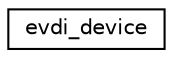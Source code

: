 digraph "圖形化之類別階層"
{
 // LATEX_PDF_SIZE
  edge [fontname="Helvetica",fontsize="10",labelfontname="Helvetica",labelfontsize="10"];
  node [fontname="Helvetica",fontsize="10",shape=record];
  rankdir="LR";
  Node0 [label="evdi_device",height=0.2,width=0.4,color="black", fillcolor="white", style="filled",URL="$structevdi__device.html",tooltip=" "];
}

